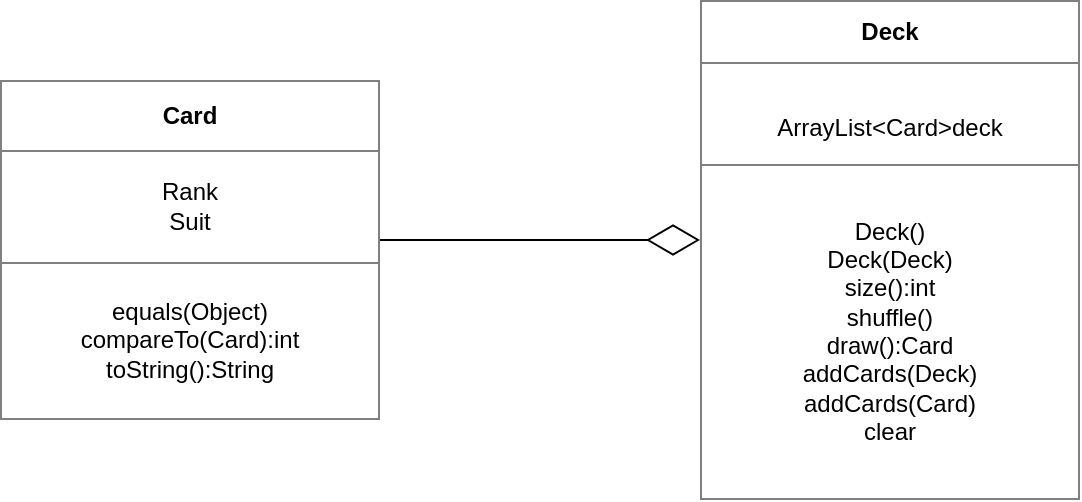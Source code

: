 <mxfile version="12.6.5" type="device"><diagram id="KKLYAMgfa2P6pAHoGyQe" name="Page-1"><mxGraphModel dx="1278" dy="548" grid="1" gridSize="10" guides="1" tooltips="1" connect="1" arrows="1" fold="1" page="1" pageScale="1" pageWidth="827" pageHeight="1169" math="0" shadow="0"><root><mxCell id="0"/><mxCell id="1" parent="0"/><mxCell id="Ju0awQ2kcl2vyiNOG0Sq-2" value="&lt;table border=&quot;1&quot; width=&quot;100%&quot; cellpadding=&quot;4&quot; style=&quot;width: 100% ; height: 100% ; border-collapse: collapse&quot;&gt;&lt;tbody&gt;&lt;tr&gt;&lt;th align=&quot;center&quot;&gt;&lt;b&gt;Card&lt;/b&gt;&lt;/th&gt;&lt;/tr&gt;&lt;tr&gt;&lt;td align=&quot;center&quot;&gt;Rank&lt;br&gt;Suit&lt;/td&gt;&lt;/tr&gt;&lt;tr&gt;&lt;td align=&quot;center&quot;&gt;equals(Object)&lt;br&gt;compareTo(Card):int&lt;br&gt;toString():String&lt;/td&gt;&lt;/tr&gt;&lt;/tbody&gt;&lt;/table&gt;" style="text;html=1;strokeColor=none;fillColor=none;overflow=fill;" vertex="1" parent="1"><mxGeometry x="130" y="90" width="190" height="170" as="geometry"/></mxCell><mxCell id="Ju0awQ2kcl2vyiNOG0Sq-3" value="" style="endArrow=diamondThin;endFill=0;endSize=24;html=1;" edge="1" parent="1"><mxGeometry width="160" relative="1" as="geometry"><mxPoint x="320" y="170" as="sourcePoint"/><mxPoint x="480" y="170" as="targetPoint"/></mxGeometry></mxCell><mxCell id="Ju0awQ2kcl2vyiNOG0Sq-4" value="&lt;table border=&quot;1&quot; width=&quot;100%&quot; cellpadding=&quot;4&quot; style=&quot;width: 100% ; height: 100% ; border-collapse: collapse&quot;&gt;&lt;tbody&gt;&lt;tr&gt;&lt;th align=&quot;center&quot;&gt;&lt;b&gt;Deck&lt;/b&gt;&lt;/th&gt;&lt;/tr&gt;&lt;tr&gt;&lt;td align=&quot;center&quot;&gt;&lt;br&gt;ArrayList&amp;lt;Card&amp;gt;deck&lt;/td&gt;&lt;/tr&gt;&lt;tr&gt;&lt;td align=&quot;center&quot;&gt;Deck()&lt;br&gt;Deck(Deck)&lt;br&gt;size():int&lt;br&gt;shuffle()&lt;br&gt;draw():Card&lt;br&gt;addCards(Deck)&lt;br&gt;addCards(Card)&lt;br&gt;clear&lt;br&gt;&lt;/td&gt;&lt;/tr&gt;&lt;/tbody&gt;&lt;/table&gt;" style="text;html=1;strokeColor=none;fillColor=none;overflow=fill;" vertex="1" parent="1"><mxGeometry x="480" y="50" width="190" height="250" as="geometry"/></mxCell></root></mxGraphModel></diagram></mxfile>